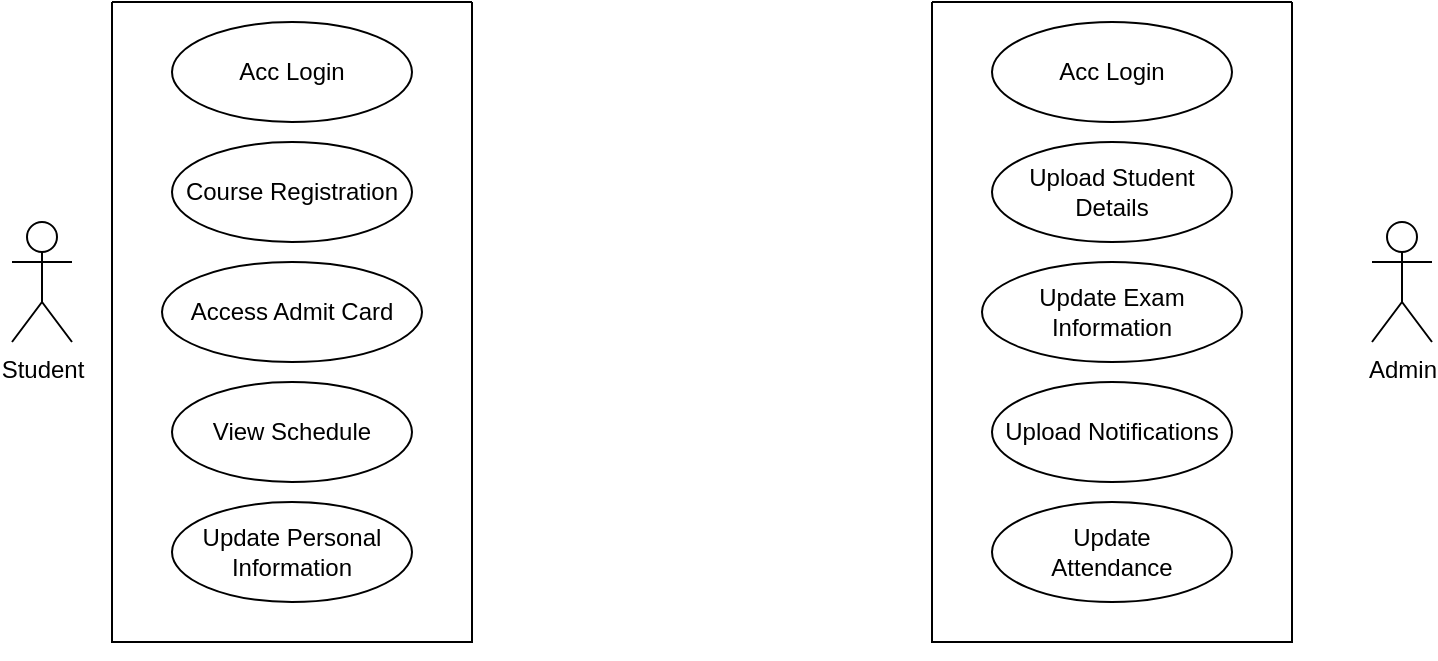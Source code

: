 <mxfile version="26.0.11">
  <diagram name="Page-1" id="6a2z1_9bkPea89ersHlT">
    <mxGraphModel dx="1050" dy="703" grid="1" gridSize="10" guides="1" tooltips="1" connect="1" arrows="1" fold="1" page="1" pageScale="1" pageWidth="827" pageHeight="1169" math="0" shadow="0">
      <root>
        <mxCell id="0" />
        <mxCell id="1" parent="0" />
        <mxCell id="hUccmGH_z0nLGmeYy9fy-1" value="&lt;div&gt;Student&lt;/div&gt;" style="shape=umlActor;verticalLabelPosition=bottom;verticalAlign=top;html=1;outlineConnect=0;" parent="1" vertex="1">
          <mxGeometry x="80" y="250" width="30" height="60" as="geometry" />
        </mxCell>
        <mxCell id="hUccmGH_z0nLGmeYy9fy-7" value="" style="swimlane;startSize=0;" parent="1" vertex="1">
          <mxGeometry x="130" y="140" width="180" height="320" as="geometry">
            <mxRectangle x="130" y="140" width="50" height="40" as="alternateBounds" />
          </mxGeometry>
        </mxCell>
        <mxCell id="hUccmGH_z0nLGmeYy9fy-6" value="Acc Login" style="ellipse;whiteSpace=wrap;html=1;" parent="hUccmGH_z0nLGmeYy9fy-7" vertex="1">
          <mxGeometry x="30" y="10" width="120" height="50" as="geometry" />
        </mxCell>
        <mxCell id="hUccmGH_z0nLGmeYy9fy-9" value="Course Registration" style="ellipse;whiteSpace=wrap;html=1;" parent="hUccmGH_z0nLGmeYy9fy-7" vertex="1">
          <mxGeometry x="30" y="70" width="120" height="50" as="geometry" />
        </mxCell>
        <mxCell id="hUccmGH_z0nLGmeYy9fy-12" value="Access Admit Card" style="ellipse;whiteSpace=wrap;html=1;" parent="hUccmGH_z0nLGmeYy9fy-7" vertex="1">
          <mxGeometry x="25" y="130" width="130" height="50" as="geometry" />
        </mxCell>
        <mxCell id="hUccmGH_z0nLGmeYy9fy-11" value="View Schedule" style="ellipse;whiteSpace=wrap;html=1;" parent="hUccmGH_z0nLGmeYy9fy-7" vertex="1">
          <mxGeometry x="30" y="190" width="120" height="50" as="geometry" />
        </mxCell>
        <mxCell id="hUccmGH_z0nLGmeYy9fy-10" value="&lt;div&gt;Update Personal&lt;/div&gt;&lt;div&gt;Information&lt;/div&gt;" style="ellipse;whiteSpace=wrap;html=1;" parent="hUccmGH_z0nLGmeYy9fy-7" vertex="1">
          <mxGeometry x="30" y="250" width="120" height="50" as="geometry" />
        </mxCell>
        <mxCell id="hUccmGH_z0nLGmeYy9fy-13" style="edgeStyle=orthogonalEdgeStyle;rounded=0;orthogonalLoop=1;jettySize=auto;html=1;exitX=0.5;exitY=1;exitDx=0;exitDy=0;" parent="1" source="hUccmGH_z0nLGmeYy9fy-7" target="hUccmGH_z0nLGmeYy9fy-7" edge="1">
          <mxGeometry relative="1" as="geometry" />
        </mxCell>
        <mxCell id="hUccmGH_z0nLGmeYy9fy-14" value="Admin" style="shape=umlActor;verticalLabelPosition=bottom;verticalAlign=top;html=1;outlineConnect=0;" parent="1" vertex="1">
          <mxGeometry x="760" y="250" width="30" height="60" as="geometry" />
        </mxCell>
        <mxCell id="hUccmGH_z0nLGmeYy9fy-15" value="" style="swimlane;startSize=0;" parent="1" vertex="1">
          <mxGeometry x="540" y="140" width="180" height="320" as="geometry">
            <mxRectangle x="130" y="140" width="50" height="40" as="alternateBounds" />
          </mxGeometry>
        </mxCell>
        <mxCell id="hUccmGH_z0nLGmeYy9fy-16" value="Acc Login" style="ellipse;whiteSpace=wrap;html=1;" parent="hUccmGH_z0nLGmeYy9fy-15" vertex="1">
          <mxGeometry x="30" y="10" width="120" height="50" as="geometry" />
        </mxCell>
        <mxCell id="hUccmGH_z0nLGmeYy9fy-17" value="&lt;div&gt;Upload Student&lt;/div&gt;&lt;div&gt;Details&lt;/div&gt;" style="ellipse;whiteSpace=wrap;html=1;" parent="hUccmGH_z0nLGmeYy9fy-15" vertex="1">
          <mxGeometry x="30" y="70" width="120" height="50" as="geometry" />
        </mxCell>
        <mxCell id="hUccmGH_z0nLGmeYy9fy-18" value="&lt;div&gt;Update Exam&lt;/div&gt;&lt;div&gt;Information&lt;/div&gt;" style="ellipse;whiteSpace=wrap;html=1;" parent="hUccmGH_z0nLGmeYy9fy-15" vertex="1">
          <mxGeometry x="25" y="130" width="130" height="50" as="geometry" />
        </mxCell>
        <mxCell id="hUccmGH_z0nLGmeYy9fy-19" value="Upload Notifications" style="ellipse;whiteSpace=wrap;html=1;" parent="hUccmGH_z0nLGmeYy9fy-15" vertex="1">
          <mxGeometry x="30" y="190" width="120" height="50" as="geometry" />
        </mxCell>
        <mxCell id="hUccmGH_z0nLGmeYy9fy-20" value="&lt;div&gt;Update&lt;/div&gt;&lt;div&gt;Attendance&lt;/div&gt;" style="ellipse;whiteSpace=wrap;html=1;" parent="hUccmGH_z0nLGmeYy9fy-15" vertex="1">
          <mxGeometry x="30" y="250" width="120" height="50" as="geometry" />
        </mxCell>
      </root>
    </mxGraphModel>
  </diagram>
</mxfile>
